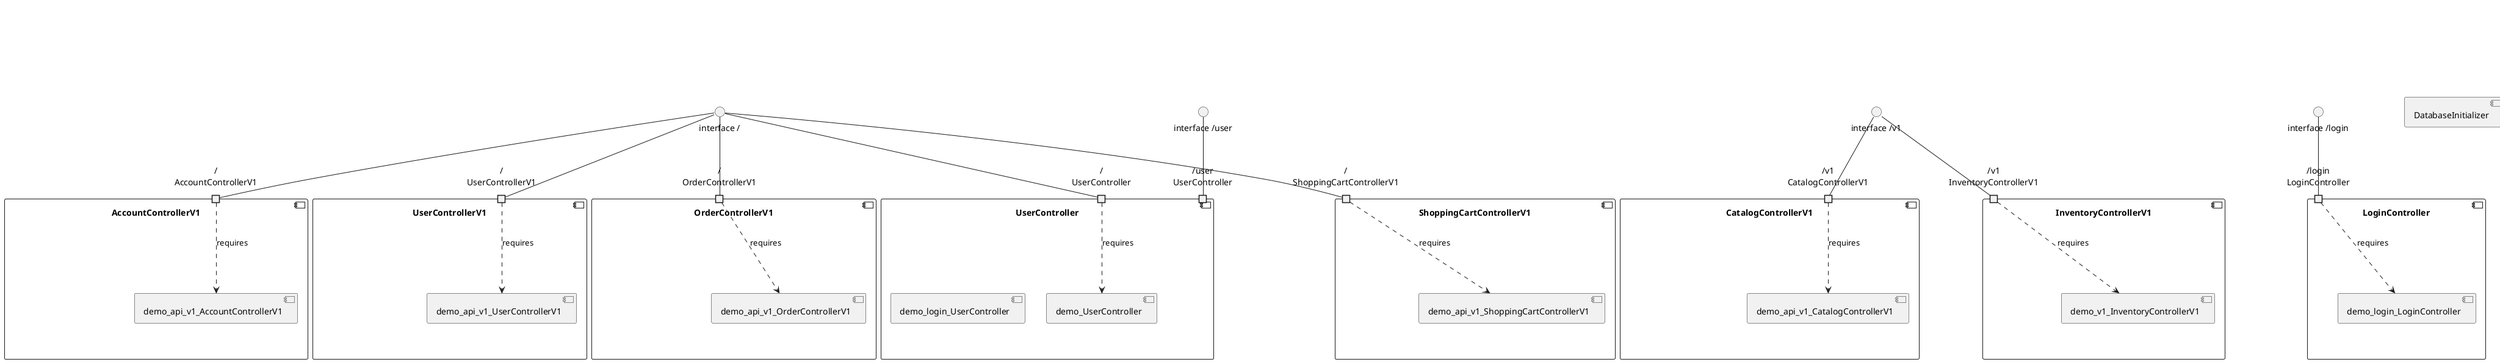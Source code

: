 @startuml
skinparam fixCircleLabelOverlapping true
component "AccountControllerV1\n\n\n\n\n\n" {
[demo_api_v1_AccountControllerV1]
portin "/\nAccountControllerV1"
"/\nAccountControllerV1"..>[demo_api_v1_AccountControllerV1] : requires
}
"interface /"--"/\nAccountControllerV1"
component "AccountServiceV1\n\n\n\n\n\n" {
[demo_account_AccountRepository]
[demo_api_v1_AccountServiceV1]
[demo_api_v1_AccountServiceV1]..>[demo_account_AccountRepository] : requires
}
component "CatalogControllerV1\n\n\n\n\n\n" {
[demo_api_v1_CatalogControllerV1]
portin "/v1\nCatalogControllerV1"
"/v1\nCatalogControllerV1"..>[demo_api_v1_CatalogControllerV1] : requires
}
"interface /v1"--"/v1\nCatalogControllerV1"
component "CatalogServiceV1\n\n\n\n\n\n" {
[demo_api_v1_CatalogServiceV1]
[demo_catalog_CatalogInfoRepository]
[demo_api_v1_CatalogServiceV1]..>[demo_catalog_CatalogInfoRepository] : requires
}
component "InventoryControllerV1\n\n\n\n\n\n" {
[demo_v1_InventoryControllerV1]
portin "/v1\nInventoryControllerV1"
"/v1\nInventoryControllerV1"..>[demo_v1_InventoryControllerV1] : requires
}
"interface /v1"--"/v1\nInventoryControllerV1"
component "InventoryServiceV1\n\n\n\n\n\n" {
[demo_v1_InventoryServiceV1]
}
component "LoginController\n\n\n\n\n\n" {
[demo_login_LoginController]
portin "/login\nLoginController"
"/login\nLoginController"..>[demo_login_LoginController] : requires
}
"interface /login"--"/login\nLoginController"
component "OrderControllerV1\n\n\n\n\n\n" {
[demo_api_v1_OrderControllerV1]
portin "/\nOrderControllerV1"
"/\nOrderControllerV1"..>[demo_api_v1_OrderControllerV1] : requires
}
"interface /"--"/\nOrderControllerV1"
component "OrderServiceV1\n\n\n\n\n\n" {
[demo_config_DatabaseInitializer]
[demo_order_OrderEventRepository]
[demo_api_v1_OrderServiceV1]
[demo_order_OrderRepository]
[demo_invoice_InvoiceRepository]
[demo_config_DatabaseInitializer]..>[demo_invoice_InvoiceRepository] : requires
[demo_api_v1_OrderServiceV1]..>[demo_order_OrderEventRepository] : requires
[demo_config_DatabaseInitializer]..>[demo_order_OrderRepository] : requires
[demo_api_v1_OrderServiceV1]..>[demo_order_OrderRepository] : requires
}
component "ShoppingCartControllerV1\n\n\n\n\n\n" {
[demo_api_v1_ShoppingCartControllerV1]
portin "/\nShoppingCartControllerV1"
"/\nShoppingCartControllerV1"..>[demo_api_v1_ShoppingCartControllerV1] : requires
}
"interface /"--"/\nShoppingCartControllerV1"
component "ShoppingCartServiceV1\n\n\n\n\n\n" {
[demo_cart_CartEventRepository]
[demo_api_v1_ShoppingCartServiceV1]
[demo_api_v1_ShoppingCartServiceV1]..>[demo_cart_CartEventRepository] : requires
}
component "UserController\n\n\n\n\n\n" {
[demo_UserController]
[demo_login_UserController]
portin "/\nUserController"
portin "/user\nUserController"
"/\nUserController"..>[demo_UserController] : requires
}
"interface /user"--"/user\nUserController"
"interface /"--"/\nUserController"
component "UserControllerV1\n\n\n\n\n\n" {
[demo_api_v1_UserControllerV1]
portin "/\nUserControllerV1"
"/\nUserControllerV1"..>[demo_api_v1_UserControllerV1] : requires
}
"interface /"--"/\nUserControllerV1"
component "UserService\n\n\n\n\n\n" {
[demo_UserRepository]
[demo_UserService]
[demo_UserService]..>[demo_UserRepository] : requires
}
component "UserServiceV1\n\n\n\n\n\n" {
[demo_api_v1_UserServiceV1]
[demo_user_UserRepository]
[demo_api_v1_UserServiceV1]..>[demo_user_UserRepository] : requires
}
[DatabaseInitializer]
"interface PagingAndSortingRepository"--[demo_customer_CustomerRepository]
[demo_user_UserClientV1]..>"interface /uaa/v1/me" : requires

@enduml
